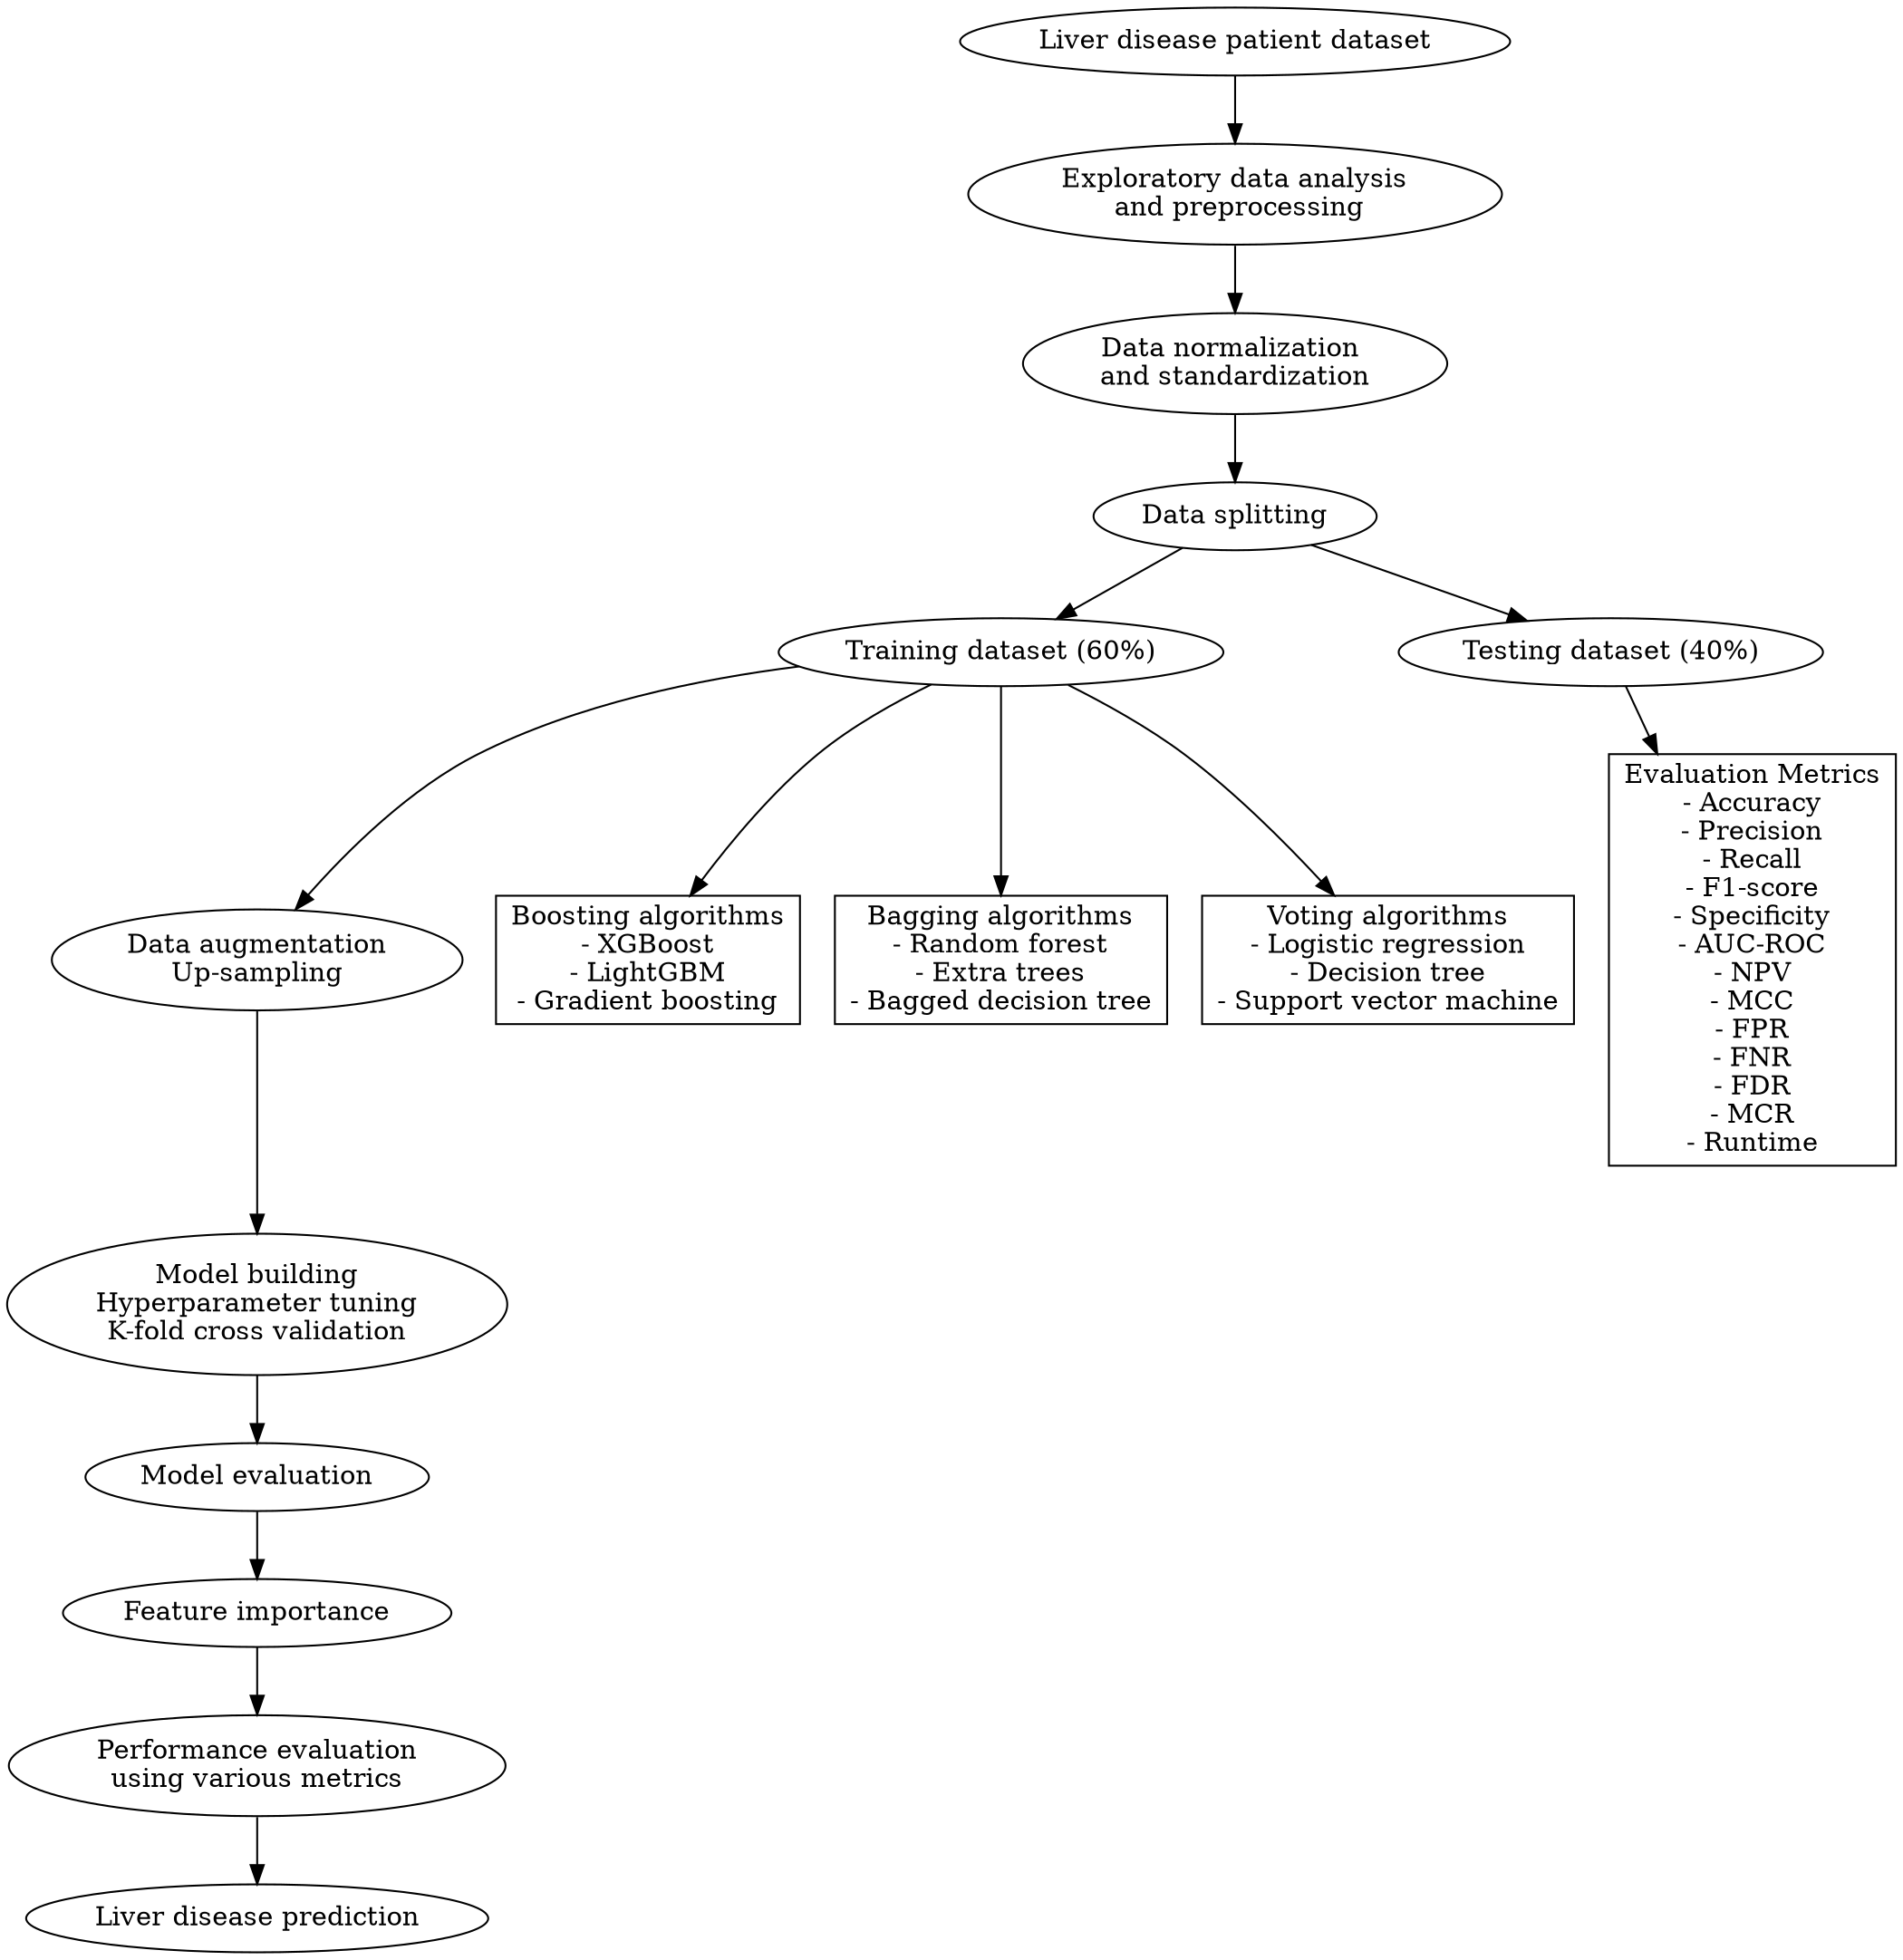digraph {
	graph [rankdir=TB]
	A [label="Liver disease patient dataset"]
	B [label="Exploratory data analysis
 and preprocessing"]
	C [label="Data normalization 
and standardization"]
	D [label="Data splitting"]
	E [label="Training dataset (60%)"]
	F [label="Testing dataset (40%)"]
	G [label="Data augmentation
Up-sampling"]
	H [label="Model building
Hyperparameter tuning
K-fold cross validation"]
	I [label="Model evaluation"]
	J [label="Feature importance"]
	K [label="Performance evaluation
using various metrics"]
	L [label="Boosting algorithms
- XGBoost
- LightGBM
- Gradient boosting" shape=box]
	M [label="Bagging algorithms
- Random forest
- Extra trees
- Bagged decision tree" shape=box]
	N [label="Voting algorithms
- Logistic regression
- Decision tree
- Support vector machine" shape=box]
	O [label="Evaluation Metrics
- Accuracy
- Precision
- Recall
- F1-score
- Specificity
- AUC-ROC
- NPV
- MCC
- FPR
- FNR
- FDR
- MCR
- Runtime" shape=box]
	P [label="Liver disease prediction" shape=ellipse]
	A -> B
	B -> C
	C -> D
	D -> E
	D -> F
	E -> G
	G -> H
	H -> I
	I -> J
	J -> K
	K -> P
	E -> L
	E -> M
	E -> N
	F -> O
}
